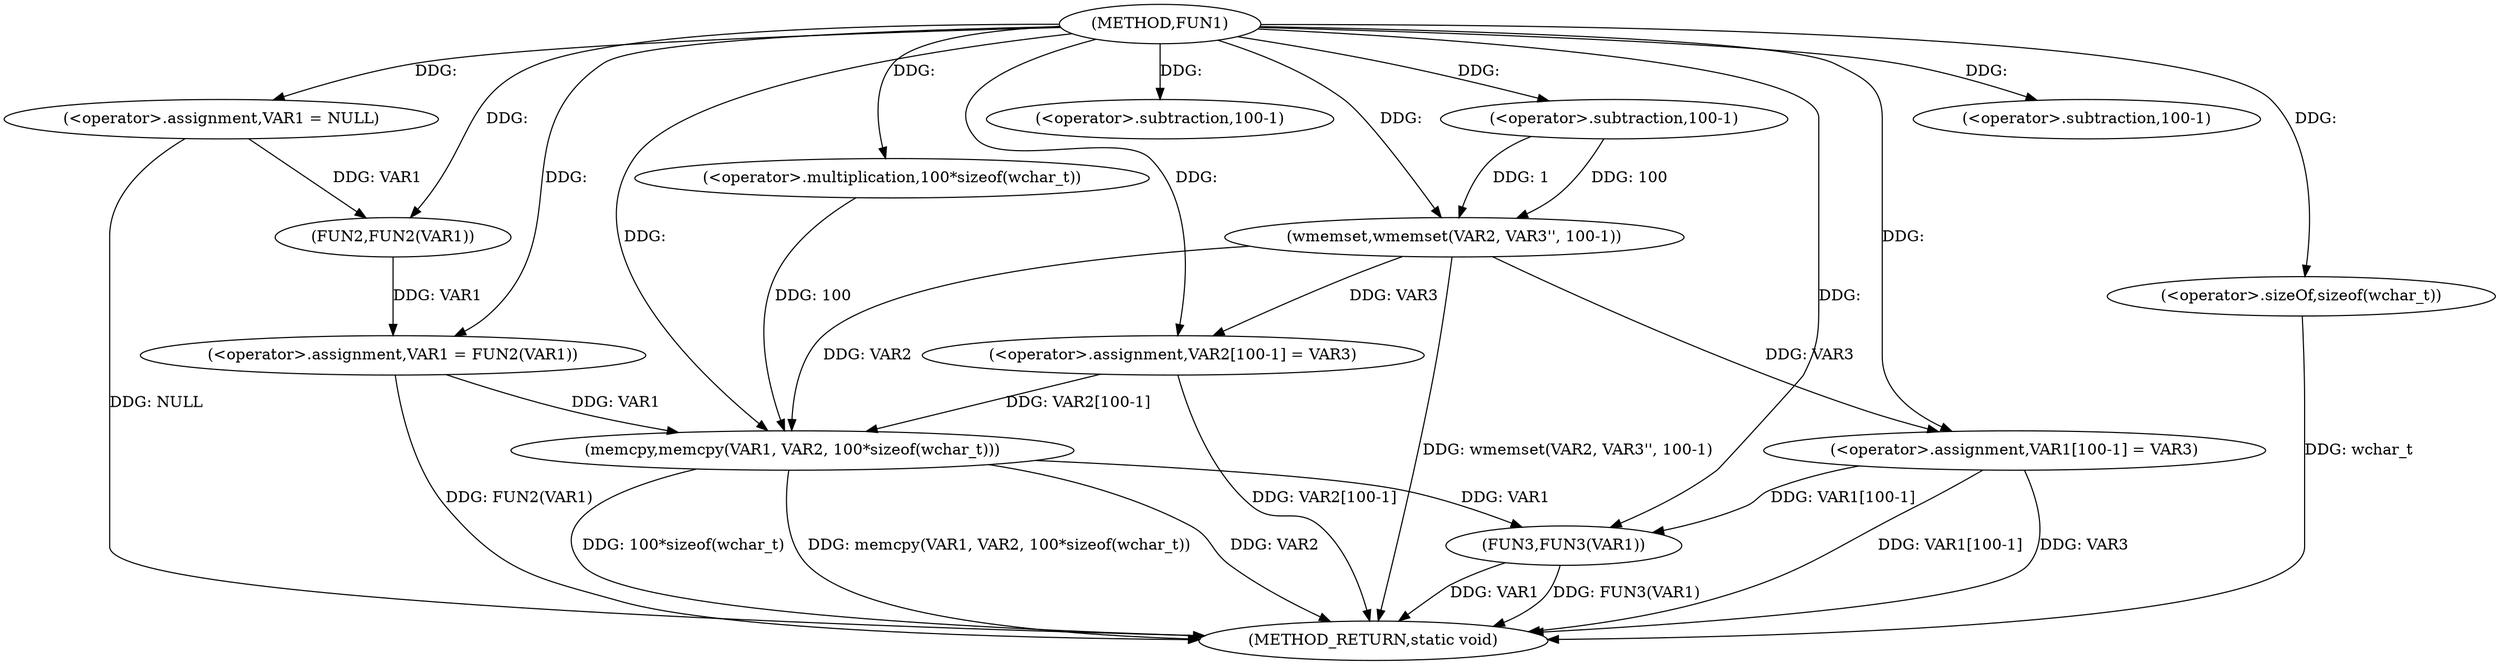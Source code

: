 digraph FUN1 {  
"1000100" [label = "(METHOD,FUN1)" ]
"1000141" [label = "(METHOD_RETURN,static void)" ]
"1000103" [label = "(<operator>.assignment,VAR1 = NULL)" ]
"1000106" [label = "(<operator>.assignment,VAR1 = FUN2(VAR1))" ]
"1000108" [label = "(FUN2,FUN2(VAR1))" ]
"1000112" [label = "(wmemset,wmemset(VAR2, VAR3'', 100-1))" ]
"1000115" [label = "(<operator>.subtraction,100-1)" ]
"1000118" [label = "(<operator>.assignment,VAR2[100-1] = VAR3)" ]
"1000121" [label = "(<operator>.subtraction,100-1)" ]
"1000125" [label = "(memcpy,memcpy(VAR1, VAR2, 100*sizeof(wchar_t)))" ]
"1000128" [label = "(<operator>.multiplication,100*sizeof(wchar_t))" ]
"1000130" [label = "(<operator>.sizeOf,sizeof(wchar_t))" ]
"1000132" [label = "(<operator>.assignment,VAR1[100-1] = VAR3)" ]
"1000135" [label = "(<operator>.subtraction,100-1)" ]
"1000139" [label = "(FUN3,FUN3(VAR1))" ]
  "1000125" -> "1000141"  [ label = "DDG: memcpy(VAR1, VAR2, 100*sizeof(wchar_t))"] 
  "1000106" -> "1000141"  [ label = "DDG: FUN2(VAR1)"] 
  "1000103" -> "1000141"  [ label = "DDG: NULL"] 
  "1000139" -> "1000141"  [ label = "DDG: VAR1"] 
  "1000125" -> "1000141"  [ label = "DDG: VAR2"] 
  "1000118" -> "1000141"  [ label = "DDG: VAR2[100-1]"] 
  "1000130" -> "1000141"  [ label = "DDG: wchar_t"] 
  "1000139" -> "1000141"  [ label = "DDG: FUN3(VAR1)"] 
  "1000132" -> "1000141"  [ label = "DDG: VAR1[100-1]"] 
  "1000112" -> "1000141"  [ label = "DDG: wmemset(VAR2, VAR3'', 100-1)"] 
  "1000125" -> "1000141"  [ label = "DDG: 100*sizeof(wchar_t)"] 
  "1000132" -> "1000141"  [ label = "DDG: VAR3"] 
  "1000100" -> "1000103"  [ label = "DDG: "] 
  "1000108" -> "1000106"  [ label = "DDG: VAR1"] 
  "1000100" -> "1000106"  [ label = "DDG: "] 
  "1000103" -> "1000108"  [ label = "DDG: VAR1"] 
  "1000100" -> "1000108"  [ label = "DDG: "] 
  "1000100" -> "1000112"  [ label = "DDG: "] 
  "1000115" -> "1000112"  [ label = "DDG: 100"] 
  "1000115" -> "1000112"  [ label = "DDG: 1"] 
  "1000100" -> "1000115"  [ label = "DDG: "] 
  "1000112" -> "1000118"  [ label = "DDG: VAR3"] 
  "1000100" -> "1000118"  [ label = "DDG: "] 
  "1000100" -> "1000121"  [ label = "DDG: "] 
  "1000106" -> "1000125"  [ label = "DDG: VAR1"] 
  "1000100" -> "1000125"  [ label = "DDG: "] 
  "1000112" -> "1000125"  [ label = "DDG: VAR2"] 
  "1000118" -> "1000125"  [ label = "DDG: VAR2[100-1]"] 
  "1000128" -> "1000125"  [ label = "DDG: 100"] 
  "1000100" -> "1000128"  [ label = "DDG: "] 
  "1000100" -> "1000130"  [ label = "DDG: "] 
  "1000100" -> "1000132"  [ label = "DDG: "] 
  "1000112" -> "1000132"  [ label = "DDG: VAR3"] 
  "1000100" -> "1000135"  [ label = "DDG: "] 
  "1000125" -> "1000139"  [ label = "DDG: VAR1"] 
  "1000132" -> "1000139"  [ label = "DDG: VAR1[100-1]"] 
  "1000100" -> "1000139"  [ label = "DDG: "] 
}
